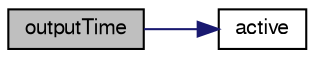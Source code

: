 digraph "outputTime"
{
  bgcolor="transparent";
  edge [fontname="FreeSans",fontsize="10",labelfontname="FreeSans",labelfontsize="10"];
  node [fontname="FreeSans",fontsize="10",shape=record];
  rankdir="LR";
  Node92 [label="outputTime",height=0.2,width=0.4,color="black", fillcolor="grey75", style="filled", fontcolor="black"];
  Node92 -> Node93 [color="midnightblue",fontsize="10",style="solid",fontname="FreeSans"];
  Node93 [label="active",height=0.2,width=0.4,color="black",URL="$a28266.html#ad9735e23cb0888fb98e1c5893aecff7e",tooltip="Return the model &#39;active&#39; status - default active = true. "];
}
